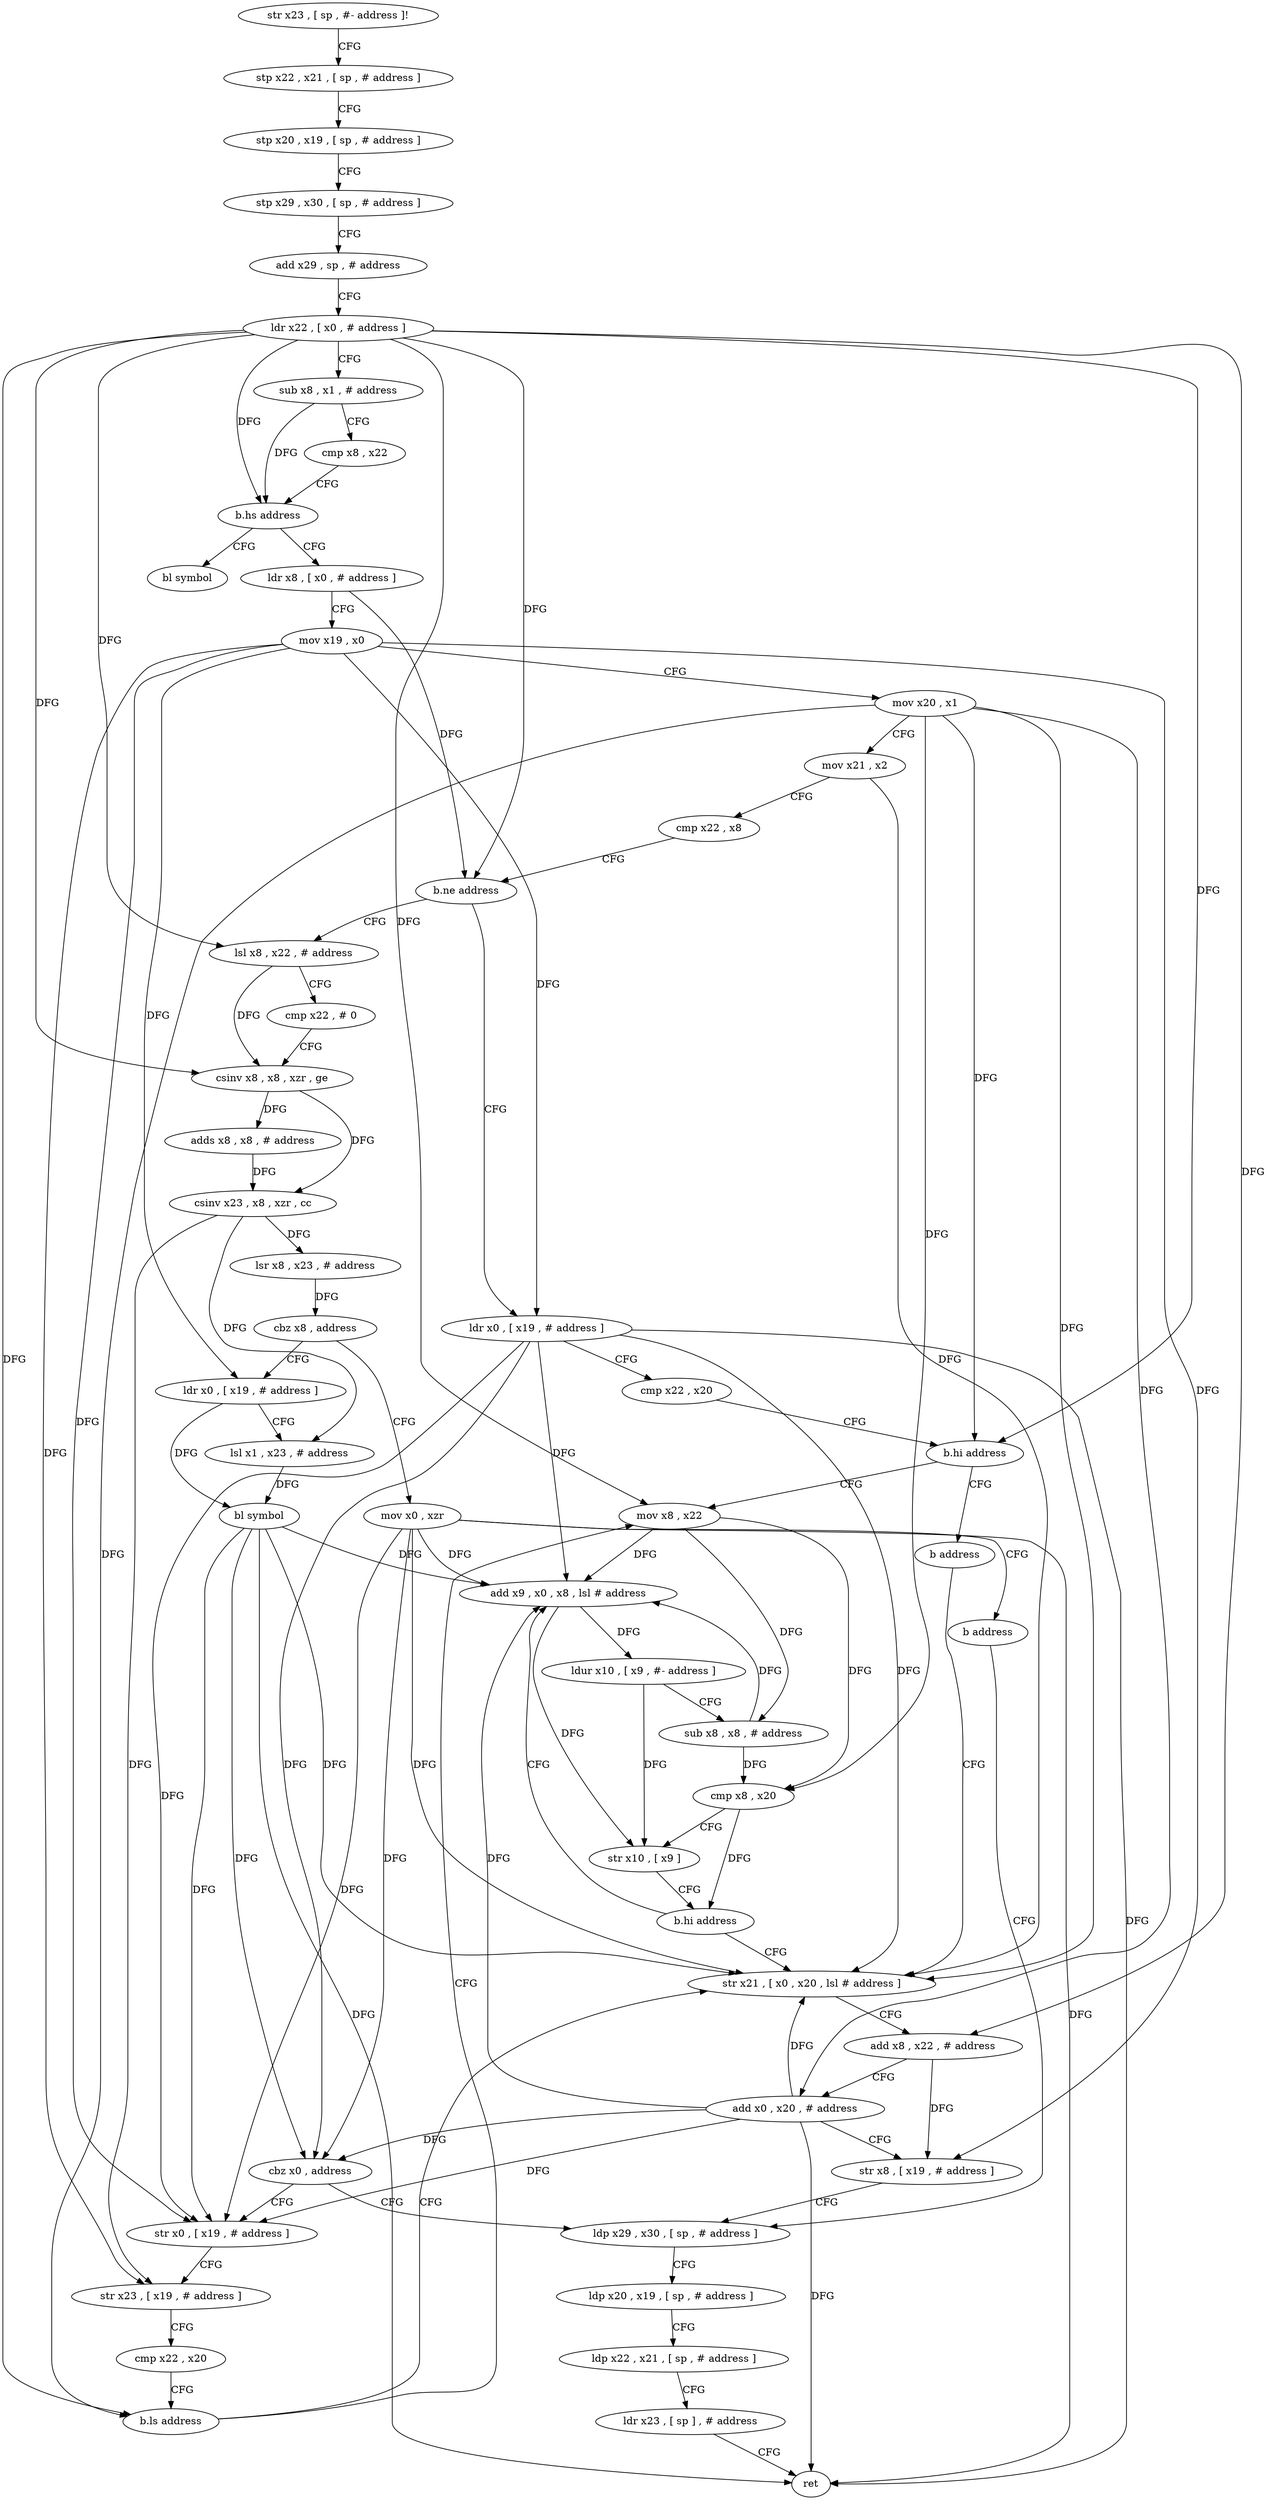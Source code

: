 digraph "func" {
"145916" [label = "str x23 , [ sp , #- address ]!" ]
"145920" [label = "stp x22 , x21 , [ sp , # address ]" ]
"145924" [label = "stp x20 , x19 , [ sp , # address ]" ]
"145928" [label = "stp x29 , x30 , [ sp , # address ]" ]
"145932" [label = "add x29 , sp , # address" ]
"145936" [label = "ldr x22 , [ x0 , # address ]" ]
"145940" [label = "sub x8 , x1 , # address" ]
"145944" [label = "cmp x8 , x22" ]
"145948" [label = "b.hs address" ]
"146124" [label = "bl symbol" ]
"145952" [label = "ldr x8 , [ x0 , # address ]" ]
"145956" [label = "mov x19 , x0" ]
"145960" [label = "mov x20 , x1" ]
"145964" [label = "mov x21 , x2" ]
"145968" [label = "cmp x22 , x8" ]
"145972" [label = "b.ne address" ]
"146012" [label = "ldr x0 , [ x19 , # address ]" ]
"145976" [label = "lsl x8 , x22 , # address" ]
"146016" [label = "cmp x22 , x20" ]
"146020" [label = "b.hi address" ]
"146060" [label = "mov x8 , x22" ]
"146024" [label = "b address" ]
"145980" [label = "cmp x22 , # 0" ]
"145984" [label = "csinv x8 , x8 , xzr , ge" ]
"145988" [label = "adds x8 , x8 , # address" ]
"145992" [label = "csinv x23 , x8 , xzr , cc" ]
"145996" [label = "lsr x8 , x23 , # address" ]
"146000" [label = "cbz x8 , address" ]
"146028" [label = "ldr x0 , [ x19 , # address ]" ]
"146004" [label = "mov x0 , xzr" ]
"146064" [label = "add x9 , x0 , x8 , lsl # address" ]
"146088" [label = "str x21 , [ x0 , x20 , lsl # address ]" ]
"146032" [label = "lsl x1 , x23 , # address" ]
"146036" [label = "bl symbol" ]
"146040" [label = "cbz x0 , address" ]
"146104" [label = "ldp x29 , x30 , [ sp , # address ]" ]
"146044" [label = "str x0 , [ x19 , # address ]" ]
"146008" [label = "b address" ]
"146068" [label = "ldur x10 , [ x9 , #- address ]" ]
"146072" [label = "sub x8 , x8 , # address" ]
"146076" [label = "cmp x8 , x20" ]
"146080" [label = "str x10 , [ x9 ]" ]
"146084" [label = "b.hi address" ]
"146092" [label = "add x8 , x22 , # address" ]
"146096" [label = "add x0 , x20 , # address" ]
"146100" [label = "str x8 , [ x19 , # address ]" ]
"146108" [label = "ldp x20 , x19 , [ sp , # address ]" ]
"146112" [label = "ldp x22 , x21 , [ sp , # address ]" ]
"146116" [label = "ldr x23 , [ sp ] , # address" ]
"146120" [label = "ret" ]
"146048" [label = "str x23 , [ x19 , # address ]" ]
"146052" [label = "cmp x22 , x20" ]
"146056" [label = "b.ls address" ]
"145916" -> "145920" [ label = "CFG" ]
"145920" -> "145924" [ label = "CFG" ]
"145924" -> "145928" [ label = "CFG" ]
"145928" -> "145932" [ label = "CFG" ]
"145932" -> "145936" [ label = "CFG" ]
"145936" -> "145940" [ label = "CFG" ]
"145936" -> "145948" [ label = "DFG" ]
"145936" -> "145972" [ label = "DFG" ]
"145936" -> "146020" [ label = "DFG" ]
"145936" -> "145976" [ label = "DFG" ]
"145936" -> "145984" [ label = "DFG" ]
"145936" -> "146060" [ label = "DFG" ]
"145936" -> "146092" [ label = "DFG" ]
"145936" -> "146056" [ label = "DFG" ]
"145940" -> "145944" [ label = "CFG" ]
"145940" -> "145948" [ label = "DFG" ]
"145944" -> "145948" [ label = "CFG" ]
"145948" -> "146124" [ label = "CFG" ]
"145948" -> "145952" [ label = "CFG" ]
"145952" -> "145956" [ label = "CFG" ]
"145952" -> "145972" [ label = "DFG" ]
"145956" -> "145960" [ label = "CFG" ]
"145956" -> "146012" [ label = "DFG" ]
"145956" -> "146100" [ label = "DFG" ]
"145956" -> "146028" [ label = "DFG" ]
"145956" -> "146044" [ label = "DFG" ]
"145956" -> "146048" [ label = "DFG" ]
"145960" -> "145964" [ label = "CFG" ]
"145960" -> "146020" [ label = "DFG" ]
"145960" -> "146076" [ label = "DFG" ]
"145960" -> "146088" [ label = "DFG" ]
"145960" -> "146096" [ label = "DFG" ]
"145960" -> "146056" [ label = "DFG" ]
"145964" -> "145968" [ label = "CFG" ]
"145964" -> "146088" [ label = "DFG" ]
"145968" -> "145972" [ label = "CFG" ]
"145972" -> "146012" [ label = "CFG" ]
"145972" -> "145976" [ label = "CFG" ]
"146012" -> "146016" [ label = "CFG" ]
"146012" -> "146064" [ label = "DFG" ]
"146012" -> "146088" [ label = "DFG" ]
"146012" -> "146120" [ label = "DFG" ]
"146012" -> "146040" [ label = "DFG" ]
"146012" -> "146044" [ label = "DFG" ]
"145976" -> "145980" [ label = "CFG" ]
"145976" -> "145984" [ label = "DFG" ]
"146016" -> "146020" [ label = "CFG" ]
"146020" -> "146060" [ label = "CFG" ]
"146020" -> "146024" [ label = "CFG" ]
"146060" -> "146064" [ label = "DFG" ]
"146060" -> "146072" [ label = "DFG" ]
"146060" -> "146076" [ label = "DFG" ]
"146024" -> "146088" [ label = "CFG" ]
"145980" -> "145984" [ label = "CFG" ]
"145984" -> "145988" [ label = "DFG" ]
"145984" -> "145992" [ label = "DFG" ]
"145988" -> "145992" [ label = "DFG" ]
"145992" -> "145996" [ label = "DFG" ]
"145992" -> "146032" [ label = "DFG" ]
"145992" -> "146048" [ label = "DFG" ]
"145996" -> "146000" [ label = "DFG" ]
"146000" -> "146028" [ label = "CFG" ]
"146000" -> "146004" [ label = "CFG" ]
"146028" -> "146032" [ label = "CFG" ]
"146028" -> "146036" [ label = "DFG" ]
"146004" -> "146008" [ label = "CFG" ]
"146004" -> "146040" [ label = "DFG" ]
"146004" -> "146064" [ label = "DFG" ]
"146004" -> "146088" [ label = "DFG" ]
"146004" -> "146120" [ label = "DFG" ]
"146004" -> "146044" [ label = "DFG" ]
"146064" -> "146068" [ label = "DFG" ]
"146064" -> "146080" [ label = "DFG" ]
"146088" -> "146092" [ label = "CFG" ]
"146032" -> "146036" [ label = "DFG" ]
"146036" -> "146040" [ label = "DFG" ]
"146036" -> "146064" [ label = "DFG" ]
"146036" -> "146088" [ label = "DFG" ]
"146036" -> "146120" [ label = "DFG" ]
"146036" -> "146044" [ label = "DFG" ]
"146040" -> "146104" [ label = "CFG" ]
"146040" -> "146044" [ label = "CFG" ]
"146104" -> "146108" [ label = "CFG" ]
"146044" -> "146048" [ label = "CFG" ]
"146008" -> "146104" [ label = "CFG" ]
"146068" -> "146072" [ label = "CFG" ]
"146068" -> "146080" [ label = "DFG" ]
"146072" -> "146076" [ label = "DFG" ]
"146072" -> "146064" [ label = "DFG" ]
"146076" -> "146080" [ label = "CFG" ]
"146076" -> "146084" [ label = "DFG" ]
"146080" -> "146084" [ label = "CFG" ]
"146084" -> "146064" [ label = "CFG" ]
"146084" -> "146088" [ label = "CFG" ]
"146092" -> "146096" [ label = "CFG" ]
"146092" -> "146100" [ label = "DFG" ]
"146096" -> "146100" [ label = "CFG" ]
"146096" -> "146064" [ label = "DFG" ]
"146096" -> "146088" [ label = "DFG" ]
"146096" -> "146120" [ label = "DFG" ]
"146096" -> "146040" [ label = "DFG" ]
"146096" -> "146044" [ label = "DFG" ]
"146100" -> "146104" [ label = "CFG" ]
"146108" -> "146112" [ label = "CFG" ]
"146112" -> "146116" [ label = "CFG" ]
"146116" -> "146120" [ label = "CFG" ]
"146048" -> "146052" [ label = "CFG" ]
"146052" -> "146056" [ label = "CFG" ]
"146056" -> "146088" [ label = "CFG" ]
"146056" -> "146060" [ label = "CFG" ]
}
